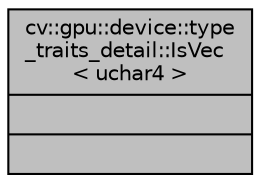 digraph "cv::gpu::device::type_traits_detail::IsVec&lt; uchar4 &gt;"
{
 // LATEX_PDF_SIZE
  edge [fontname="Helvetica",fontsize="10",labelfontname="Helvetica",labelfontsize="10"];
  node [fontname="Helvetica",fontsize="10",shape=record];
  Node1 [label="{cv::gpu::device::type\l_traits_detail::IsVec\l\< uchar4 \>\n||}",height=0.2,width=0.4,color="black", fillcolor="grey75", style="filled", fontcolor="black",tooltip=" "];
}
